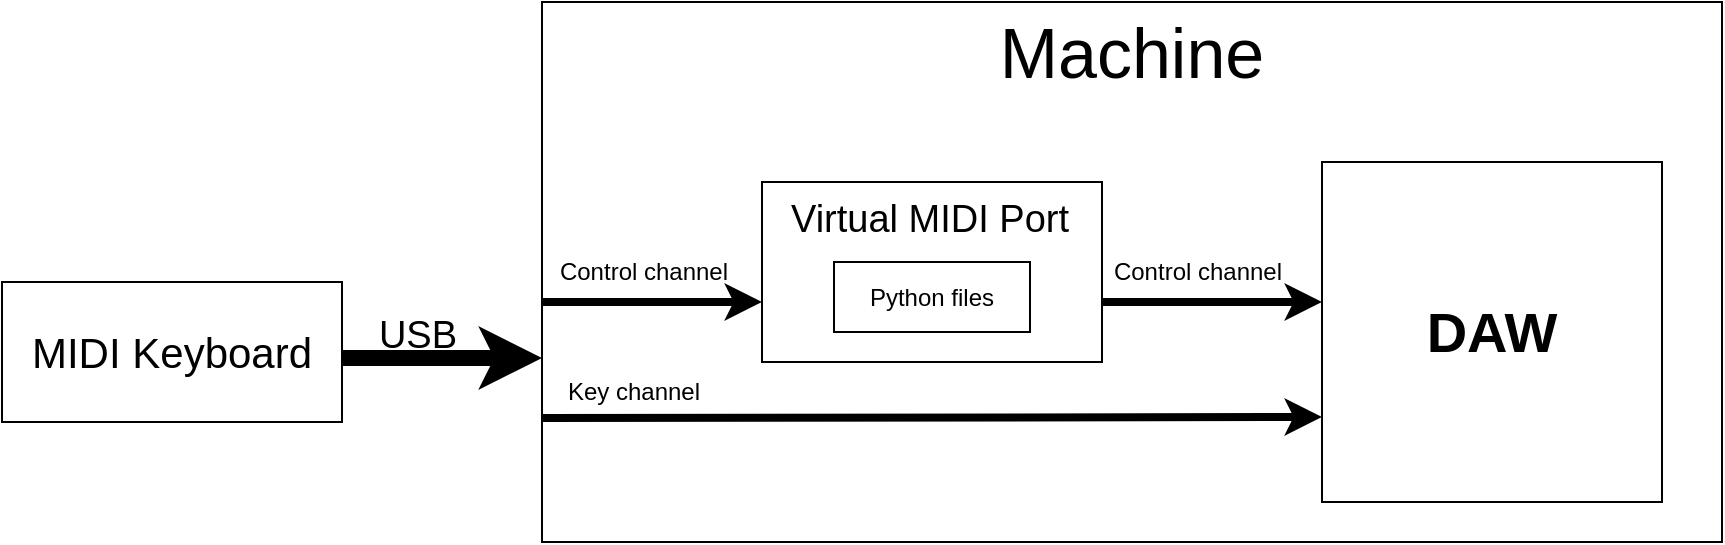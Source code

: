 <mxfile version="15.9.1" type="device"><diagram id="aUMz4xv3VwRAnbJP7ZkF" name="Page-1"><mxGraphModel dx="2462" dy="1026" grid="1" gridSize="10" guides="1" tooltips="1" connect="1" arrows="1" fold="1" page="1" pageScale="1" pageWidth="827" pageHeight="1169" math="0" shadow="0"><root><mxCell id="0"/><mxCell id="1" parent="0"/><mxCell id="l--I54AwfDE_mtBBCbXB-15" value="" style="rounded=0;whiteSpace=wrap;html=1;fontSize=19;" vertex="1" parent="1"><mxGeometry x="220" y="300" width="590" height="270" as="geometry"/></mxCell><mxCell id="l--I54AwfDE_mtBBCbXB-1" value="&lt;font style=&quot;font-size: 21px&quot;&gt;MIDI Keyboard&lt;/font&gt;" style="rounded=0;whiteSpace=wrap;html=1;" vertex="1" parent="1"><mxGeometry x="-50" y="440" width="170" height="70" as="geometry"/></mxCell><mxCell id="l--I54AwfDE_mtBBCbXB-2" value="" style="rounded=0;whiteSpace=wrap;html=1;" vertex="1" parent="1"><mxGeometry x="330" y="390" width="170" height="90" as="geometry"/></mxCell><mxCell id="l--I54AwfDE_mtBBCbXB-4" value="Python files" style="rounded=0;whiteSpace=wrap;html=1;" vertex="1" parent="1"><mxGeometry x="366" y="430" width="98" height="35" as="geometry"/></mxCell><mxCell id="l--I54AwfDE_mtBBCbXB-6" value="&lt;font style=&quot;font-size: 28px&quot;&gt;&lt;b&gt;DAW&lt;/b&gt;&lt;/font&gt;" style="rounded=0;whiteSpace=wrap;html=1;" vertex="1" parent="1"><mxGeometry x="610" y="380" width="170" height="170" as="geometry"/></mxCell><mxCell id="l--I54AwfDE_mtBBCbXB-7" value="" style="endArrow=classic;html=1;rounded=0;strokeWidth=4;entryX=0;entryY=0.75;entryDx=0;entryDy=0;" edge="1" parent="1" target="l--I54AwfDE_mtBBCbXB-6"><mxGeometry width="50" height="50" relative="1" as="geometry"><mxPoint x="220" y="508" as="sourcePoint"/><mxPoint x="370" y="510" as="targetPoint"/></mxGeometry></mxCell><mxCell id="l--I54AwfDE_mtBBCbXB-8" value="Key channel" style="text;html=1;strokeColor=none;fillColor=none;align=center;verticalAlign=middle;whiteSpace=wrap;rounded=0;" vertex="1" parent="1"><mxGeometry x="226" y="480" width="80" height="30" as="geometry"/></mxCell><mxCell id="l--I54AwfDE_mtBBCbXB-9" value="" style="endArrow=classic;html=1;rounded=0;strokeWidth=4;exitX=1;exitY=0.75;exitDx=0;exitDy=0;" edge="1" parent="1"><mxGeometry width="50" height="50" relative="1" as="geometry"><mxPoint x="220" y="450" as="sourcePoint"/><mxPoint x="330" y="450" as="targetPoint"/></mxGeometry></mxCell><mxCell id="l--I54AwfDE_mtBBCbXB-10" value="Control channel" style="text;html=1;strokeColor=none;fillColor=none;align=center;verticalAlign=middle;whiteSpace=wrap;rounded=0;" vertex="1" parent="1"><mxGeometry x="226" y="420" width="90" height="30" as="geometry"/></mxCell><mxCell id="l--I54AwfDE_mtBBCbXB-12" value="&lt;font style=&quot;font-size: 19px&quot;&gt;Virtual MIDI Port&lt;/font&gt;" style="text;html=1;strokeColor=none;fillColor=none;align=center;verticalAlign=middle;whiteSpace=wrap;rounded=0;fontSize=28;" vertex="1" parent="1"><mxGeometry x="332" y="390" width="164" height="30" as="geometry"/></mxCell><mxCell id="l--I54AwfDE_mtBBCbXB-13" value="Control channel" style="text;html=1;strokeColor=none;fillColor=none;align=center;verticalAlign=middle;whiteSpace=wrap;rounded=0;" vertex="1" parent="1"><mxGeometry x="503" y="420" width="90" height="30" as="geometry"/></mxCell><mxCell id="l--I54AwfDE_mtBBCbXB-14" value="" style="endArrow=classic;html=1;rounded=0;strokeWidth=4;exitX=1;exitY=0.75;exitDx=0;exitDy=0;" edge="1" parent="1"><mxGeometry width="50" height="50" relative="1" as="geometry"><mxPoint x="500" y="450" as="sourcePoint"/><mxPoint x="610" y="450" as="targetPoint"/></mxGeometry></mxCell><mxCell id="l--I54AwfDE_mtBBCbXB-16" value="&lt;font style=&quot;font-size: 35px&quot;&gt;Machine&lt;/font&gt;" style="text;html=1;strokeColor=none;fillColor=none;align=center;verticalAlign=middle;whiteSpace=wrap;rounded=0;fontSize=19;" vertex="1" parent="1"><mxGeometry x="419" y="310" width="192" height="30" as="geometry"/></mxCell><mxCell id="l--I54AwfDE_mtBBCbXB-17" value="" style="endArrow=classic;html=1;rounded=0;fontSize=21;strokeWidth=8;exitX=1;exitY=0.543;exitDx=0;exitDy=0;exitPerimeter=0;" edge="1" parent="1" source="l--I54AwfDE_mtBBCbXB-1"><mxGeometry width="50" height="50" relative="1" as="geometry"><mxPoint x="130" y="478" as="sourcePoint"/><mxPoint x="220" y="478" as="targetPoint"/></mxGeometry></mxCell><mxCell id="l--I54AwfDE_mtBBCbXB-18" value="&lt;font style=&quot;font-size: 19px&quot;&gt;USB&lt;/font&gt;" style="text;html=1;strokeColor=none;fillColor=none;align=center;verticalAlign=middle;whiteSpace=wrap;rounded=0;fontSize=21;" vertex="1" parent="1"><mxGeometry x="128" y="450" width="60" height="30" as="geometry"/></mxCell></root></mxGraphModel></diagram></mxfile>